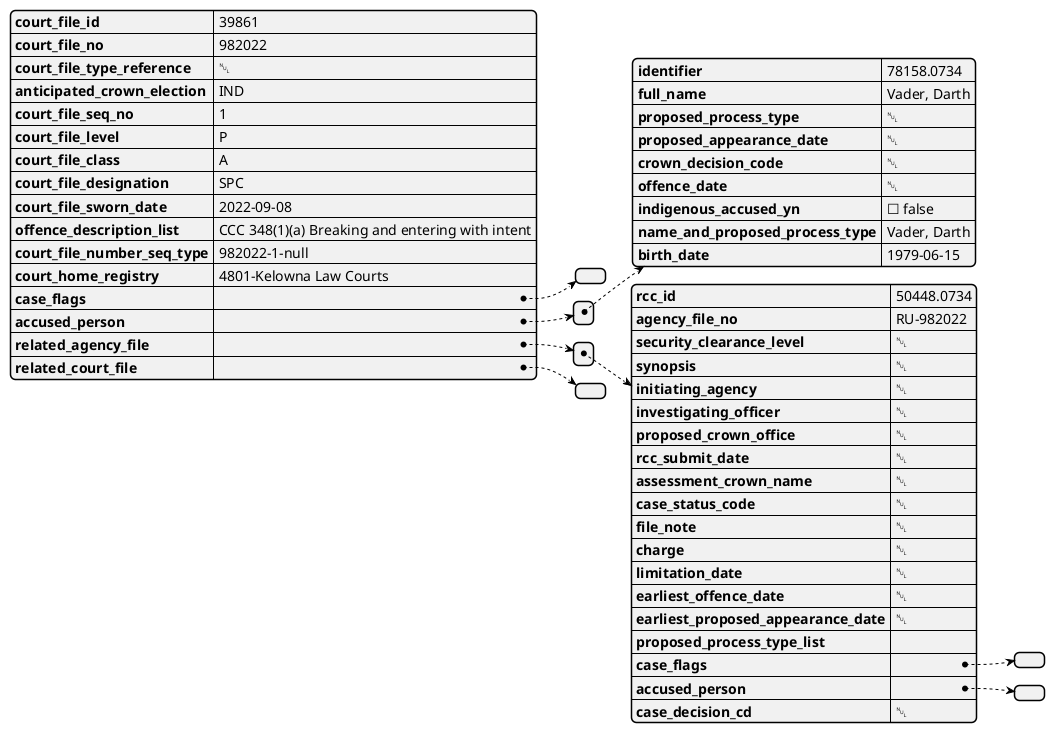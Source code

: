 @startjson
'Real-time JSON & YAML data visualization with PlantUML and VSCode - 4 minutes
'https://www.youtube.com/watch?v=-3bve7jp0Hs

{
    "court_file_id": "39861",
    "court_file_no": "982022",
    "court_file_type_reference": null,
    "anticipated_crown_election": "IND",
    "court_file_seq_no": "1",
    "court_file_level": "P",
    "court_file_class": "A",
    "court_file_designation": "SPC",
    "court_file_sworn_date": "2022-09-08",
    "offence_description_list": "CCC 348(1)(a) Breaking and entering with intent",
    "court_file_number_seq_type": "982022-1-null",
    "court_home_registry": "4801-Kelowna Law Courts",
    "case_flags": [],
    "accused_person": [
        {
            "identifier": "78158.0734",
            "full_name": "Vader, Darth",
            "proposed_process_type": null,
            "proposed_appearance_date": null,
            "crown_decision_code": null,
            "offence_date": null,
            "indigenous_accused_yn": false,
            "name_and_proposed_process_type": "Vader, Darth",
            "birth_date": "1979-06-15"
        }
    ],
    "related_agency_file": [
        {
            "rcc_id": "50448.0734",
            "agency_file_no": "RU-982022",
            "security_clearance_level": null,
            "synopsis": null,
            "initiating_agency": null,
            "investigating_officer": null,
            "proposed_crown_office": null,
            "rcc_submit_date": null,
            "assessment_crown_name": null,
            "case_status_code": null,
            "file_note": null,
            "charge": null,
            "limitation_date": null,
            "earliest_offence_date": null,
            "earliest_proposed_appearance_date": null,
            "proposed_process_type_list": "",
            "case_flags": [],
            "accused_person": [],
            "case_decision_cd": null
        }
    ],
    "related_court_file": []
}
@endjson